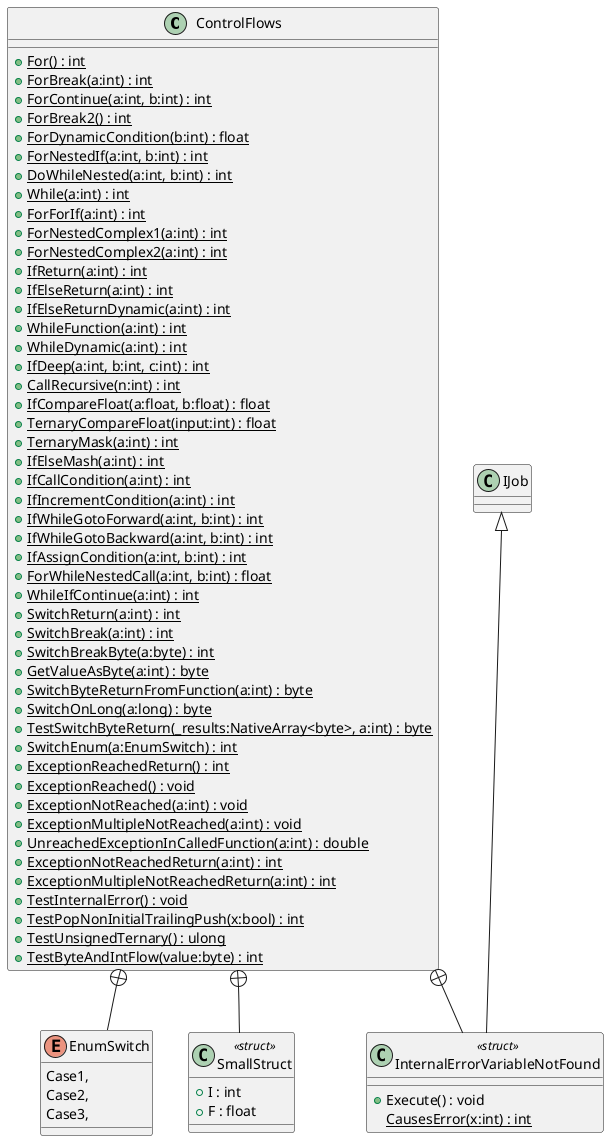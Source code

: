 @startuml
class ControlFlows {
    + {static} For() : int
    + {static} ForBreak(a:int) : int
    + {static} ForContinue(a:int, b:int) : int
    + {static} ForBreak2() : int
    + {static} ForDynamicCondition(b:int) : float
    + {static} ForNestedIf(a:int, b:int) : int
    + {static} DoWhileNested(a:int, b:int) : int
    + {static} While(a:int) : int
    + {static} ForForIf(a:int) : int
    + {static} ForNestedComplex1(a:int) : int
    + {static} ForNestedComplex2(a:int) : int
    + {static} IfReturn(a:int) : int
    + {static} IfElseReturn(a:int) : int
    + {static} IfElseReturnDynamic(a:int) : int
    + {static} WhileFunction(a:int) : int
    + {static} WhileDynamic(a:int) : int
    + {static} IfDeep(a:int, b:int, c:int) : int
    + {static} CallRecursive(n:int) : int
    + {static} IfCompareFloat(a:float, b:float) : float
    + {static} TernaryCompareFloat(input:int) : float
    + {static} TernaryMask(a:int) : int
    + {static} IfElseMash(a:int) : int
    + {static} IfCallCondition(a:int) : int
    + {static} IfIncrementCondition(a:int) : int
    + {static} IfWhileGotoForward(a:int, b:int) : int
    + {static} IfWhileGotoBackward(a:int, b:int) : int
    + {static} IfAssignCondition(a:int, b:int) : int
    + {static} ForWhileNestedCall(a:int, b:int) : float
    + {static} WhileIfContinue(a:int) : int
    + {static} SwitchReturn(a:int) : int
    + {static} SwitchBreak(a:int) : int
    + {static} SwitchBreakByte(a:byte) : int
    + {static} GetValueAsByte(a:int) : byte
    + {static} SwitchByteReturnFromFunction(a:int) : byte
    + {static} SwitchOnLong(a:long) : byte
    + {static} TestSwitchByteReturn(_results:NativeArray<byte>, a:int) : byte
    + {static} SwitchEnum(a:EnumSwitch) : int
    + {static} ExceptionReachedReturn() : int
    + {static} ExceptionReached() : void
    + {static} ExceptionNotReached(a:int) : void
    + {static} ExceptionMultipleNotReached(a:int) : void
    + {static} UnreachedExceptionInCalledFunction(a:int) : double
    + {static} ExceptionNotReachedReturn(a:int) : int
    + {static} ExceptionMultipleNotReachedReturn(a:int) : int
    + {static} TestInternalError() : void
    + {static} TestPopNonInitialTrailingPush(x:bool) : int
    + {static} TestUnsignedTernary() : ulong
    + {static} TestByteAndIntFlow(value:byte) : int
}
enum EnumSwitch {
    Case1,
    Case2,
    Case3,
}
class SmallStruct <<struct>> {
    + I : int
    + F : float
}
class InternalErrorVariableNotFound <<struct>> {
    + Execute() : void
    {static} CausesError(x:int) : int
}
ControlFlows +-- EnumSwitch
ControlFlows +-- SmallStruct
ControlFlows +-- InternalErrorVariableNotFound
IJob <|-- InternalErrorVariableNotFound
@enduml
